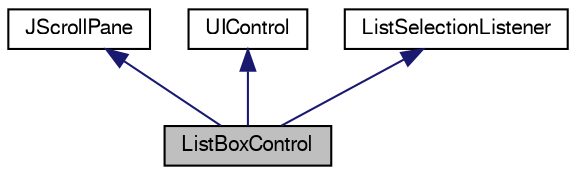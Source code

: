 digraph G
{
  edge [fontname="FreeSans",fontsize="10",labelfontname="FreeSans",labelfontsize="10"];
  node [fontname="FreeSans",fontsize="10",shape=record];
  Node1 [label="ListBoxControl",height=0.2,width=0.4,color="black", fillcolor="grey75", style="filled" fontcolor="black"];
  Node2 -> Node1 [dir="back",color="midnightblue",fontsize="10",style="solid",fontname="FreeSans"];
  Node2 [label="JScrollPane",height=0.2,width=0.4,color="black", fillcolor="white", style="filled",URL="$class_j_scroll_pane.html"];
  Node3 -> Node1 [dir="back",color="midnightblue",fontsize="10",style="solid",fontname="FreeSans"];
  Node3 [label="UIControl",height=0.2,width=0.4,color="black", fillcolor="white", style="filled",URL="$interfaceorg_1_1octave_1_1graphics_1_1_u_i_control.html"];
  Node4 -> Node1 [dir="back",color="midnightblue",fontsize="10",style="solid",fontname="FreeSans"];
  Node4 [label="ListSelectionListener",height=0.2,width=0.4,color="black", fillcolor="white", style="filled",URL="$class_list_selection_listener.html"];
}
